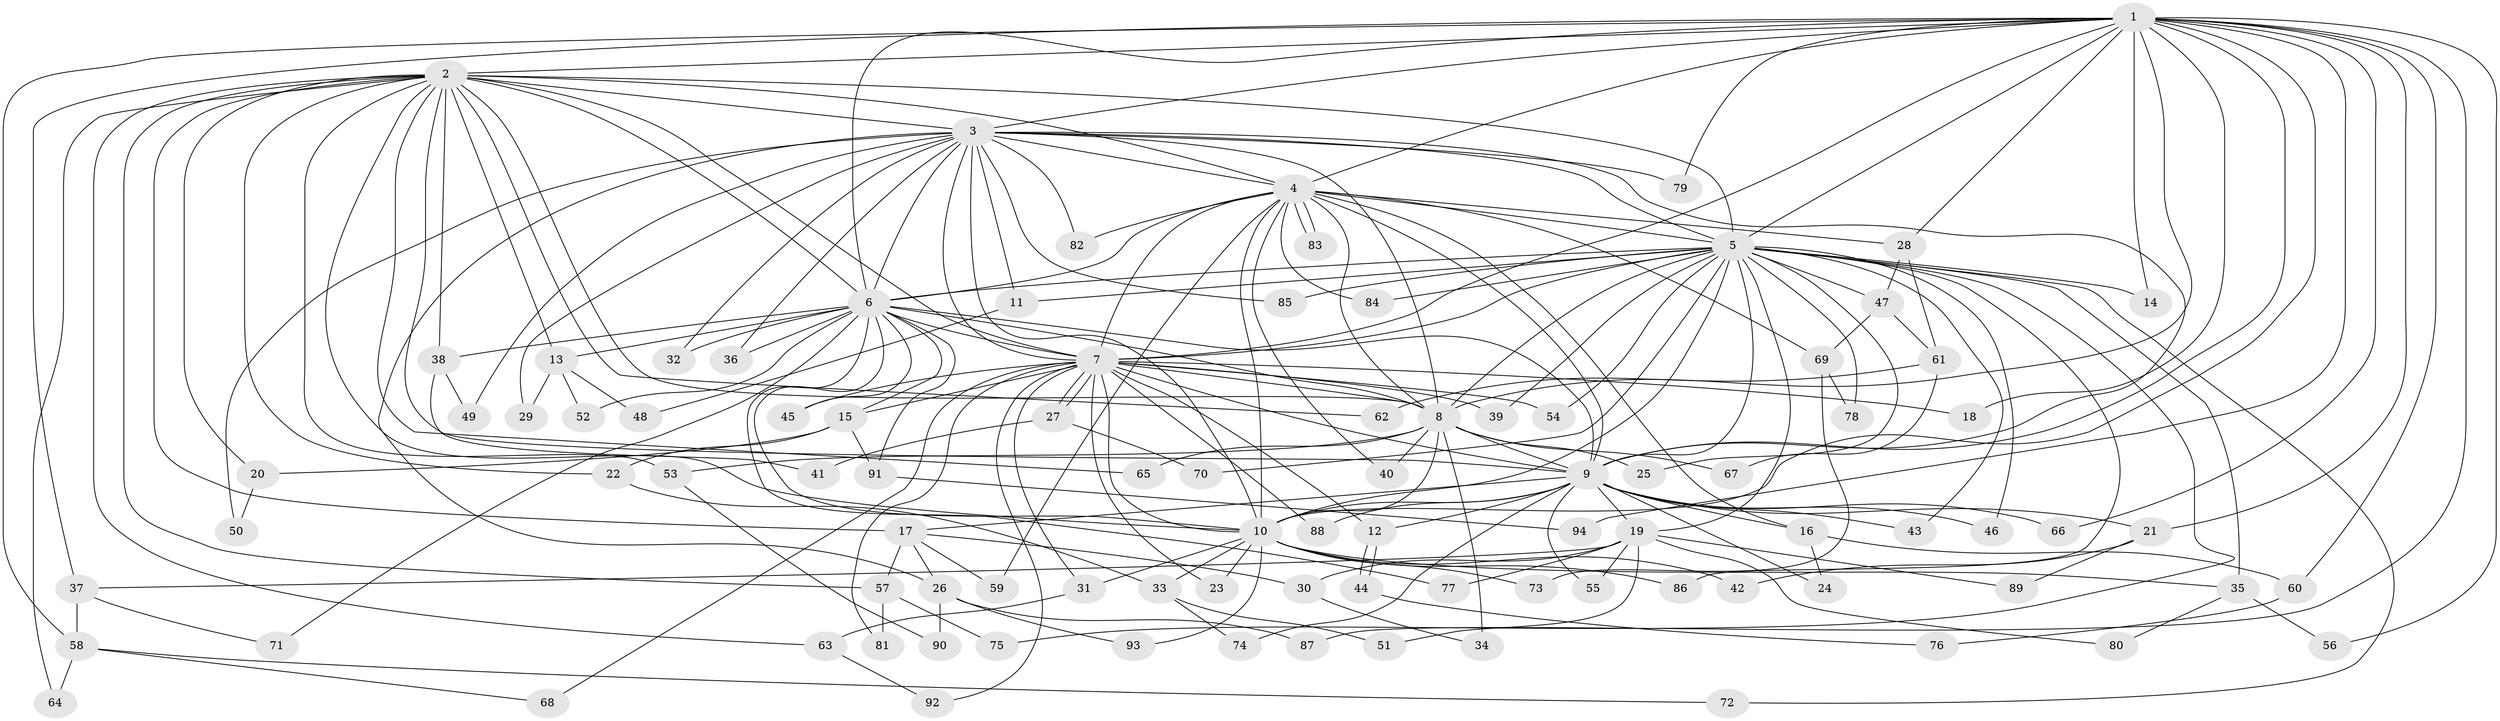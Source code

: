 // coarse degree distribution, {22: 0.029411764705882353, 18: 0.029411764705882353, 16: 0.029411764705882353, 23: 0.014705882352941176, 17: 0.014705882352941176, 21: 0.014705882352941176, 3: 0.11764705882352941, 4: 0.11764705882352941, 5: 0.04411764705882353, 2: 0.5294117647058824, 6: 0.029411764705882353, 9: 0.014705882352941176, 1: 0.014705882352941176}
// Generated by graph-tools (version 1.1) at 2025/41/03/06/25 10:41:39]
// undirected, 94 vertices, 213 edges
graph export_dot {
graph [start="1"]
  node [color=gray90,style=filled];
  1;
  2;
  3;
  4;
  5;
  6;
  7;
  8;
  9;
  10;
  11;
  12;
  13;
  14;
  15;
  16;
  17;
  18;
  19;
  20;
  21;
  22;
  23;
  24;
  25;
  26;
  27;
  28;
  29;
  30;
  31;
  32;
  33;
  34;
  35;
  36;
  37;
  38;
  39;
  40;
  41;
  42;
  43;
  44;
  45;
  46;
  47;
  48;
  49;
  50;
  51;
  52;
  53;
  54;
  55;
  56;
  57;
  58;
  59;
  60;
  61;
  62;
  63;
  64;
  65;
  66;
  67;
  68;
  69;
  70;
  71;
  72;
  73;
  74;
  75;
  76;
  77;
  78;
  79;
  80;
  81;
  82;
  83;
  84;
  85;
  86;
  87;
  88;
  89;
  90;
  91;
  92;
  93;
  94;
  1 -- 2;
  1 -- 3;
  1 -- 4;
  1 -- 5;
  1 -- 6;
  1 -- 7;
  1 -- 8;
  1 -- 9;
  1 -- 10;
  1 -- 14;
  1 -- 18;
  1 -- 21;
  1 -- 28;
  1 -- 37;
  1 -- 56;
  1 -- 58;
  1 -- 60;
  1 -- 66;
  1 -- 79;
  1 -- 87;
  1 -- 94;
  2 -- 3;
  2 -- 4;
  2 -- 5;
  2 -- 6;
  2 -- 7;
  2 -- 8;
  2 -- 9;
  2 -- 10;
  2 -- 13;
  2 -- 17;
  2 -- 20;
  2 -- 22;
  2 -- 38;
  2 -- 53;
  2 -- 57;
  2 -- 62;
  2 -- 63;
  2 -- 64;
  2 -- 65;
  3 -- 4;
  3 -- 5;
  3 -- 6;
  3 -- 7;
  3 -- 8;
  3 -- 9;
  3 -- 10;
  3 -- 11;
  3 -- 26;
  3 -- 29;
  3 -- 32;
  3 -- 36;
  3 -- 49;
  3 -- 50;
  3 -- 79;
  3 -- 82;
  3 -- 85;
  4 -- 5;
  4 -- 6;
  4 -- 7;
  4 -- 8;
  4 -- 9;
  4 -- 10;
  4 -- 16;
  4 -- 28;
  4 -- 40;
  4 -- 59;
  4 -- 69;
  4 -- 82;
  4 -- 83;
  4 -- 83;
  4 -- 84;
  5 -- 6;
  5 -- 7;
  5 -- 8;
  5 -- 9;
  5 -- 10;
  5 -- 11;
  5 -- 14;
  5 -- 19;
  5 -- 25;
  5 -- 35;
  5 -- 39;
  5 -- 43;
  5 -- 46;
  5 -- 47;
  5 -- 54;
  5 -- 70;
  5 -- 72;
  5 -- 75;
  5 -- 78;
  5 -- 84;
  5 -- 85;
  5 -- 86;
  6 -- 7;
  6 -- 8;
  6 -- 9;
  6 -- 10;
  6 -- 13;
  6 -- 15;
  6 -- 32;
  6 -- 36;
  6 -- 38;
  6 -- 45;
  6 -- 52;
  6 -- 71;
  6 -- 77;
  6 -- 91;
  7 -- 8;
  7 -- 9;
  7 -- 10;
  7 -- 12;
  7 -- 15;
  7 -- 18;
  7 -- 23;
  7 -- 27;
  7 -- 27;
  7 -- 31;
  7 -- 39;
  7 -- 45;
  7 -- 54;
  7 -- 68;
  7 -- 81;
  7 -- 88;
  7 -- 92;
  8 -- 9;
  8 -- 10;
  8 -- 25;
  8 -- 34;
  8 -- 40;
  8 -- 53;
  8 -- 65;
  8 -- 67;
  9 -- 10;
  9 -- 12;
  9 -- 16;
  9 -- 17;
  9 -- 19;
  9 -- 21;
  9 -- 24;
  9 -- 43;
  9 -- 46;
  9 -- 55;
  9 -- 66;
  9 -- 74;
  9 -- 88;
  10 -- 23;
  10 -- 31;
  10 -- 33;
  10 -- 35;
  10 -- 42;
  10 -- 73;
  10 -- 86;
  10 -- 93;
  11 -- 48;
  12 -- 44;
  12 -- 44;
  13 -- 29;
  13 -- 48;
  13 -- 52;
  15 -- 20;
  15 -- 22;
  15 -- 91;
  16 -- 24;
  16 -- 60;
  17 -- 26;
  17 -- 30;
  17 -- 57;
  17 -- 59;
  19 -- 30;
  19 -- 37;
  19 -- 51;
  19 -- 55;
  19 -- 77;
  19 -- 80;
  19 -- 89;
  20 -- 50;
  21 -- 42;
  21 -- 89;
  22 -- 33;
  26 -- 87;
  26 -- 90;
  26 -- 93;
  27 -- 41;
  27 -- 70;
  28 -- 47;
  28 -- 61;
  30 -- 34;
  31 -- 63;
  33 -- 51;
  33 -- 74;
  35 -- 56;
  35 -- 80;
  37 -- 58;
  37 -- 71;
  38 -- 41;
  38 -- 49;
  44 -- 76;
  47 -- 61;
  47 -- 69;
  53 -- 90;
  57 -- 75;
  57 -- 81;
  58 -- 64;
  58 -- 68;
  58 -- 72;
  60 -- 76;
  61 -- 62;
  61 -- 67;
  63 -- 92;
  69 -- 73;
  69 -- 78;
  91 -- 94;
}

